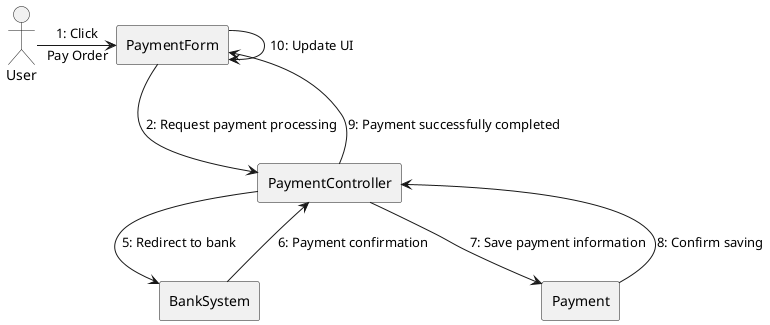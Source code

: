 @startuml
'left to right direction
together {
actor "User" as user
}
together {
rectangle "PaymentForm" as paymentForm
rectangle "PaymentController" as paymentController
rectangle "BankSystem" as bankSystem
rectangle "Payment" as payment
}

user -right-> paymentForm : 1: Click "Pay Order"
paymentForm -right-> paymentController : 2: Request payment processing
paymentController -right-> bankSystem : 5: Redirect to bank
bankSystem --> paymentController : 6: Payment confirmation
paymentController -right-> payment : 7: Save payment information
payment --> paymentController : 8: Confirm saving
paymentController -down-> paymentForm : 9: Payment successfully completed
paymentForm -right-> paymentForm : 10: Update UI

@enduml
